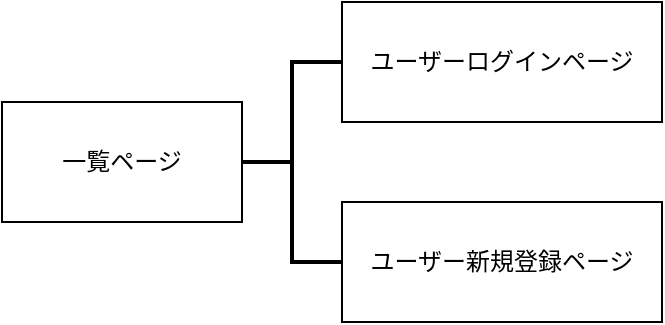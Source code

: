 <mxfile version="21.6.1" type="github">
  <diagram id="prtHgNgQTEPvFCAcTncT" name="Page-1">
    <mxGraphModel dx="880" dy="484" grid="1" gridSize="10" guides="1" tooltips="1" connect="1" arrows="1" fold="1" page="1" pageScale="1" pageWidth="827" pageHeight="1169" math="0" shadow="0">
      <root>
        <mxCell id="0" />
        <mxCell id="1" parent="0" />
        <mxCell id="Lvul272cgsA0bpO8FcA5-1" value="" style="strokeWidth=2;html=1;shape=mxgraph.flowchart.annotation_2;align=left;labelPosition=right;pointerEvents=1;" vertex="1" parent="1">
          <mxGeometry x="160" y="110" width="50" height="100" as="geometry" />
        </mxCell>
        <mxCell id="Lvul272cgsA0bpO8FcA5-3" value="一覧ページ" style="rounded=0;whiteSpace=wrap;html=1;" vertex="1" parent="1">
          <mxGeometry x="40" y="130" width="120" height="60" as="geometry" />
        </mxCell>
        <mxCell id="Lvul272cgsA0bpO8FcA5-5" value="ユーザーログインページ" style="rounded=0;whiteSpace=wrap;html=1;" vertex="1" parent="1">
          <mxGeometry x="210" y="80" width="160" height="60" as="geometry" />
        </mxCell>
        <mxCell id="Lvul272cgsA0bpO8FcA5-8" value="ユーザー新規登録ページ" style="rounded=0;whiteSpace=wrap;html=1;" vertex="1" parent="1">
          <mxGeometry x="210" y="180" width="160" height="60" as="geometry" />
        </mxCell>
      </root>
    </mxGraphModel>
  </diagram>
</mxfile>
